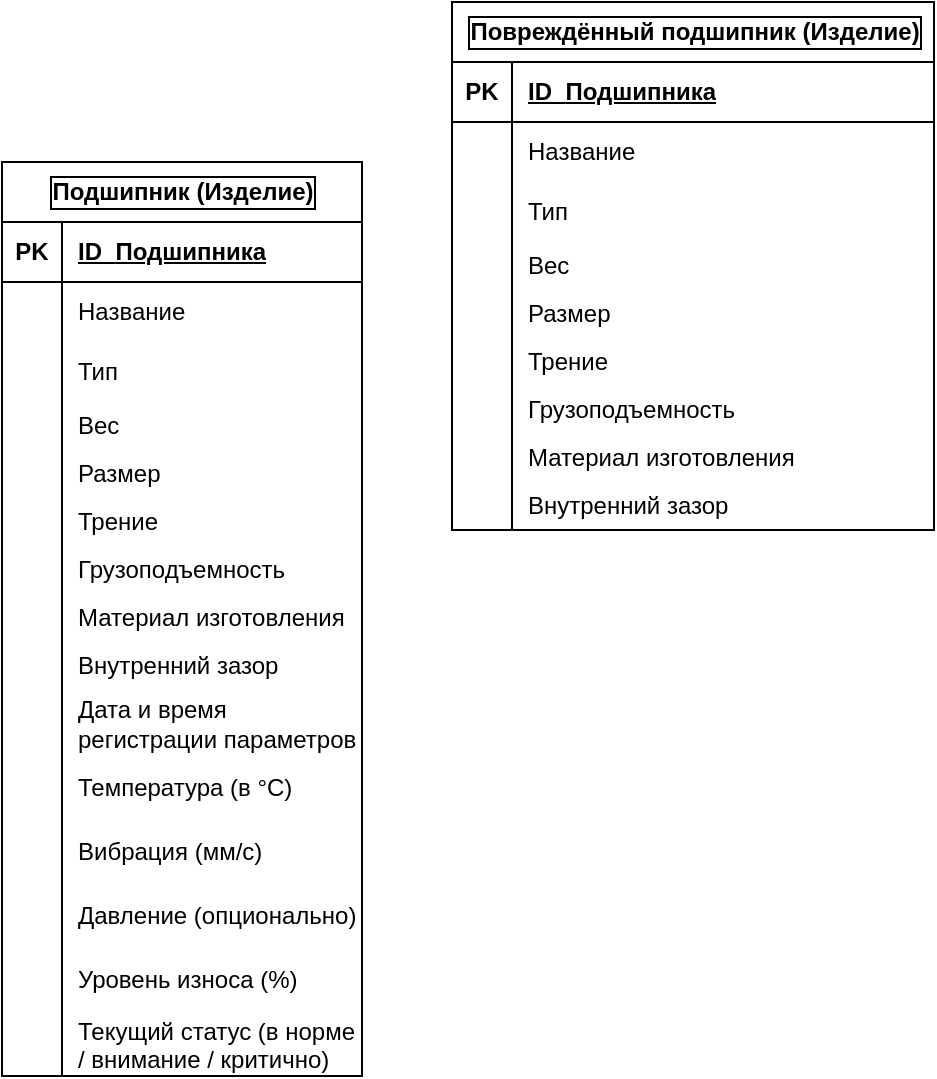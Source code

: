 <mxfile version="27.1.4">
  <diagram name="Страница — 1" id="sjX6we8WSBwKFclhdS3Y">
    <mxGraphModel dx="1626" dy="892" grid="0" gridSize="10" guides="1" tooltips="1" connect="1" arrows="1" fold="1" page="0" pageScale="1" pageWidth="827" pageHeight="1169" background="light-dark(#FFFFFF,#FFFFFF)" math="0" shadow="0">
      <root>
        <mxCell id="0" />
        <mxCell id="1" parent="0" />
        <mxCell id="w76kFxIlt3MSEbVu-9mh-78" value="&lt;span&gt;Подшипник&amp;nbsp;(Изделие)&lt;/span&gt;" style="shape=table;startSize=30;container=1;collapsible=1;childLayout=tableLayout;fixedRows=1;rowLines=0;fontStyle=1;align=center;resizeLast=1;html=1;fillColor=none;fontColor=light-dark(#000000,#000000);labelBorderColor=light-dark(#000000,#000000);textShadow=0;strokeColor=light-dark(#000000,#000000);swimlaneFillColor=none;" vertex="1" parent="1">
          <mxGeometry x="42" y="162" width="180" height="457" as="geometry" />
        </mxCell>
        <mxCell id="w76kFxIlt3MSEbVu-9mh-79" value="" style="shape=tableRow;horizontal=0;startSize=0;swimlaneHead=0;swimlaneBody=0;fillColor=none;collapsible=0;dropTarget=0;points=[[0,0.5],[1,0.5]];portConstraint=eastwest;top=0;left=0;right=0;bottom=1;strokeColor=light-dark(#000000,#000000);" vertex="1" parent="w76kFxIlt3MSEbVu-9mh-78">
          <mxGeometry y="30" width="180" height="30" as="geometry" />
        </mxCell>
        <mxCell id="w76kFxIlt3MSEbVu-9mh-80" value="PK" style="shape=partialRectangle;connectable=0;fillColor=none;top=0;left=0;bottom=0;right=0;fontStyle=1;overflow=hidden;whiteSpace=wrap;html=1;fontColor=light-dark(#000000,#000000);" vertex="1" parent="w76kFxIlt3MSEbVu-9mh-79">
          <mxGeometry width="30" height="30" as="geometry">
            <mxRectangle width="30" height="30" as="alternateBounds" />
          </mxGeometry>
        </mxCell>
        <mxCell id="w76kFxIlt3MSEbVu-9mh-81" value="&lt;font style=&quot;&quot;&gt;&lt;font style=&quot;color: light-dark(rgb(0, 0, 0), rgb(0, 0, 0));&quot;&gt;ID_&lt;/font&gt;&lt;span style=&quot;text-align: center; text-wrap-mode: nowrap;&quot;&gt;&lt;font style=&quot;color: light-dark(rgb(0, 0, 0), rgb(0, 0, 0));&quot;&gt;Подшипника&lt;/font&gt;&lt;/span&gt;&lt;/font&gt;" style="shape=partialRectangle;connectable=0;fillColor=none;top=0;left=0;bottom=0;right=0;align=left;spacingLeft=6;fontStyle=5;overflow=hidden;whiteSpace=wrap;html=1;" vertex="1" parent="w76kFxIlt3MSEbVu-9mh-79">
          <mxGeometry x="30" width="150" height="30" as="geometry">
            <mxRectangle width="150" height="30" as="alternateBounds" />
          </mxGeometry>
        </mxCell>
        <mxCell id="w76kFxIlt3MSEbVu-9mh-82" value="" style="shape=tableRow;horizontal=0;startSize=0;swimlaneHead=0;swimlaneBody=0;fillColor=none;collapsible=0;dropTarget=0;points=[[0,0.5],[1,0.5]];portConstraint=eastwest;top=0;left=0;right=0;bottom=0;" vertex="1" parent="w76kFxIlt3MSEbVu-9mh-78">
          <mxGeometry y="60" width="180" height="30" as="geometry" />
        </mxCell>
        <mxCell id="w76kFxIlt3MSEbVu-9mh-83" value="" style="shape=partialRectangle;connectable=0;fillColor=none;top=0;left=0;bottom=0;right=0;editable=1;overflow=hidden;whiteSpace=wrap;html=1;" vertex="1" parent="w76kFxIlt3MSEbVu-9mh-82">
          <mxGeometry width="30" height="30" as="geometry">
            <mxRectangle width="30" height="30" as="alternateBounds" />
          </mxGeometry>
        </mxCell>
        <mxCell id="w76kFxIlt3MSEbVu-9mh-84" value="&lt;font style=&quot;color: light-dark(rgb(0, 0, 0), rgb(0, 0, 0));&quot;&gt;Название&lt;/font&gt;" style="shape=partialRectangle;connectable=0;fillColor=none;top=0;left=0;bottom=0;right=0;align=left;spacingLeft=6;overflow=hidden;whiteSpace=wrap;html=1;strokeColor=light-dark(#000000,#000000);" vertex="1" parent="w76kFxIlt3MSEbVu-9mh-82">
          <mxGeometry x="30" width="150" height="30" as="geometry">
            <mxRectangle width="150" height="30" as="alternateBounds" />
          </mxGeometry>
        </mxCell>
        <mxCell id="w76kFxIlt3MSEbVu-9mh-85" value="" style="shape=tableRow;horizontal=0;startSize=0;swimlaneHead=0;swimlaneBody=0;fillColor=none;collapsible=0;dropTarget=0;points=[[0,0.5],[1,0.5]];portConstraint=eastwest;top=0;left=0;right=0;bottom=0;" vertex="1" parent="w76kFxIlt3MSEbVu-9mh-78">
          <mxGeometry y="90" width="180" height="30" as="geometry" />
        </mxCell>
        <mxCell id="w76kFxIlt3MSEbVu-9mh-86" value="" style="shape=partialRectangle;connectable=0;fillColor=none;top=0;left=0;bottom=0;right=0;editable=1;overflow=hidden;whiteSpace=wrap;html=1;" vertex="1" parent="w76kFxIlt3MSEbVu-9mh-85">
          <mxGeometry width="30" height="30" as="geometry">
            <mxRectangle width="30" height="30" as="alternateBounds" />
          </mxGeometry>
        </mxCell>
        <mxCell id="w76kFxIlt3MSEbVu-9mh-87" value="&lt;font style=&quot;color: light-dark(rgb(0, 0, 0), rgb(0, 0, 0));&quot;&gt;Тип&lt;/font&gt;" style="shape=partialRectangle;connectable=0;fillColor=none;top=0;left=0;bottom=0;right=0;align=left;spacingLeft=6;overflow=hidden;whiteSpace=wrap;html=1;strokeColor=light-dark(#000000,#000000);" vertex="1" parent="w76kFxIlt3MSEbVu-9mh-85">
          <mxGeometry x="30" width="150" height="30" as="geometry">
            <mxRectangle width="150" height="30" as="alternateBounds" />
          </mxGeometry>
        </mxCell>
        <mxCell id="w76kFxIlt3MSEbVu-9mh-88" value="" style="shape=tableRow;horizontal=0;startSize=0;swimlaneHead=0;swimlaneBody=0;fillColor=none;collapsible=0;dropTarget=0;points=[[0,0.5],[1,0.5]];portConstraint=eastwest;top=0;left=0;right=0;bottom=0;" vertex="1" parent="w76kFxIlt3MSEbVu-9mh-78">
          <mxGeometry y="120" width="180" height="24" as="geometry" />
        </mxCell>
        <mxCell id="w76kFxIlt3MSEbVu-9mh-89" value="" style="shape=partialRectangle;connectable=0;fillColor=none;top=0;left=0;bottom=0;right=0;editable=1;overflow=hidden;whiteSpace=wrap;html=1;" vertex="1" parent="w76kFxIlt3MSEbVu-9mh-88">
          <mxGeometry width="30" height="24" as="geometry">
            <mxRectangle width="30" height="24" as="alternateBounds" />
          </mxGeometry>
        </mxCell>
        <mxCell id="w76kFxIlt3MSEbVu-9mh-90" value="&lt;font style=&quot;color: light-dark(rgb(0, 0, 0), rgb(0, 0, 0));&quot;&gt;Вес&lt;/font&gt;" style="shape=partialRectangle;connectable=0;fillColor=none;top=0;left=0;bottom=0;right=0;align=left;spacingLeft=6;overflow=hidden;whiteSpace=wrap;html=1;strokeColor=light-dark(#000000,#000000);" vertex="1" parent="w76kFxIlt3MSEbVu-9mh-88">
          <mxGeometry x="30" width="150" height="24" as="geometry">
            <mxRectangle width="150" height="24" as="alternateBounds" />
          </mxGeometry>
        </mxCell>
        <mxCell id="w76kFxIlt3MSEbVu-9mh-110" value="" style="shape=tableRow;horizontal=0;startSize=0;swimlaneHead=0;swimlaneBody=0;fillColor=none;collapsible=0;dropTarget=0;points=[[0,0.5],[1,0.5]];portConstraint=eastwest;top=0;left=0;right=0;bottom=0;" vertex="1" parent="w76kFxIlt3MSEbVu-9mh-78">
          <mxGeometry y="144" width="180" height="24" as="geometry" />
        </mxCell>
        <mxCell id="w76kFxIlt3MSEbVu-9mh-111" value="" style="shape=partialRectangle;connectable=0;fillColor=none;top=0;left=0;bottom=0;right=0;editable=1;overflow=hidden;whiteSpace=wrap;html=1;" vertex="1" parent="w76kFxIlt3MSEbVu-9mh-110">
          <mxGeometry width="30" height="24" as="geometry">
            <mxRectangle width="30" height="24" as="alternateBounds" />
          </mxGeometry>
        </mxCell>
        <mxCell id="w76kFxIlt3MSEbVu-9mh-112" value="&lt;font style=&quot;color: light-dark(rgb(0, 0, 0), rgb(0, 0, 0));&quot;&gt;Размер&amp;nbsp;&lt;/font&gt;" style="shape=partialRectangle;connectable=0;fillColor=none;top=0;left=0;bottom=0;right=0;align=left;spacingLeft=6;overflow=hidden;whiteSpace=wrap;html=1;strokeColor=light-dark(#000000,#000000);" vertex="1" parent="w76kFxIlt3MSEbVu-9mh-110">
          <mxGeometry x="30" width="150" height="24" as="geometry">
            <mxRectangle width="150" height="24" as="alternateBounds" />
          </mxGeometry>
        </mxCell>
        <mxCell id="w76kFxIlt3MSEbVu-9mh-113" value="" style="shape=tableRow;horizontal=0;startSize=0;swimlaneHead=0;swimlaneBody=0;fillColor=none;collapsible=0;dropTarget=0;points=[[0,0.5],[1,0.5]];portConstraint=eastwest;top=0;left=0;right=0;bottom=0;" vertex="1" parent="w76kFxIlt3MSEbVu-9mh-78">
          <mxGeometry y="168" width="180" height="24" as="geometry" />
        </mxCell>
        <mxCell id="w76kFxIlt3MSEbVu-9mh-114" value="" style="shape=partialRectangle;connectable=0;fillColor=none;top=0;left=0;bottom=0;right=0;editable=1;overflow=hidden;whiteSpace=wrap;html=1;" vertex="1" parent="w76kFxIlt3MSEbVu-9mh-113">
          <mxGeometry width="30" height="24" as="geometry">
            <mxRectangle width="30" height="24" as="alternateBounds" />
          </mxGeometry>
        </mxCell>
        <mxCell id="w76kFxIlt3MSEbVu-9mh-115" value="&lt;font style=&quot;color: light-dark(rgb(0, 0, 0), rgb(0, 0, 0));&quot;&gt;Трение&lt;/font&gt;" style="shape=partialRectangle;connectable=0;fillColor=none;top=0;left=0;bottom=0;right=0;align=left;spacingLeft=6;overflow=hidden;whiteSpace=wrap;html=1;strokeColor=light-dark(#000000,#000000);" vertex="1" parent="w76kFxIlt3MSEbVu-9mh-113">
          <mxGeometry x="30" width="150" height="24" as="geometry">
            <mxRectangle width="150" height="24" as="alternateBounds" />
          </mxGeometry>
        </mxCell>
        <mxCell id="w76kFxIlt3MSEbVu-9mh-116" value="" style="shape=tableRow;horizontal=0;startSize=0;swimlaneHead=0;swimlaneBody=0;fillColor=none;collapsible=0;dropTarget=0;points=[[0,0.5],[1,0.5]];portConstraint=eastwest;top=0;left=0;right=0;bottom=0;" vertex="1" parent="w76kFxIlt3MSEbVu-9mh-78">
          <mxGeometry y="192" width="180" height="24" as="geometry" />
        </mxCell>
        <mxCell id="w76kFxIlt3MSEbVu-9mh-117" value="" style="shape=partialRectangle;connectable=0;fillColor=none;top=0;left=0;bottom=0;right=0;editable=1;overflow=hidden;whiteSpace=wrap;html=1;" vertex="1" parent="w76kFxIlt3MSEbVu-9mh-116">
          <mxGeometry width="30" height="24" as="geometry">
            <mxRectangle width="30" height="24" as="alternateBounds" />
          </mxGeometry>
        </mxCell>
        <mxCell id="w76kFxIlt3MSEbVu-9mh-118" value="&lt;font style=&quot;color: light-dark(rgb(0, 0, 0), rgb(0, 0, 0));&quot;&gt;Грузоподъемность&lt;/font&gt;" style="shape=partialRectangle;connectable=0;fillColor=none;top=0;left=0;bottom=0;right=0;align=left;spacingLeft=6;overflow=hidden;whiteSpace=wrap;html=1;strokeColor=light-dark(#000000,#000000);" vertex="1" parent="w76kFxIlt3MSEbVu-9mh-116">
          <mxGeometry x="30" width="150" height="24" as="geometry">
            <mxRectangle width="150" height="24" as="alternateBounds" />
          </mxGeometry>
        </mxCell>
        <mxCell id="w76kFxIlt3MSEbVu-9mh-119" value="" style="shape=tableRow;horizontal=0;startSize=0;swimlaneHead=0;swimlaneBody=0;fillColor=none;collapsible=0;dropTarget=0;points=[[0,0.5],[1,0.5]];portConstraint=eastwest;top=0;left=0;right=0;bottom=0;" vertex="1" parent="w76kFxIlt3MSEbVu-9mh-78">
          <mxGeometry y="216" width="180" height="24" as="geometry" />
        </mxCell>
        <mxCell id="w76kFxIlt3MSEbVu-9mh-120" value="" style="shape=partialRectangle;connectable=0;fillColor=none;top=0;left=0;bottom=0;right=0;editable=1;overflow=hidden;whiteSpace=wrap;html=1;" vertex="1" parent="w76kFxIlt3MSEbVu-9mh-119">
          <mxGeometry width="30" height="24" as="geometry">
            <mxRectangle width="30" height="24" as="alternateBounds" />
          </mxGeometry>
        </mxCell>
        <mxCell id="w76kFxIlt3MSEbVu-9mh-121" value="&lt;font style=&quot;color: light-dark(rgb(0, 0, 0), rgb(0, 0, 0));&quot;&gt;Материал изготовления&lt;/font&gt;" style="shape=partialRectangle;connectable=0;fillColor=none;top=0;left=0;bottom=0;right=0;align=left;spacingLeft=6;overflow=hidden;whiteSpace=wrap;html=1;strokeColor=light-dark(#000000,#000000);" vertex="1" parent="w76kFxIlt3MSEbVu-9mh-119">
          <mxGeometry x="30" width="150" height="24" as="geometry">
            <mxRectangle width="150" height="24" as="alternateBounds" />
          </mxGeometry>
        </mxCell>
        <mxCell id="w76kFxIlt3MSEbVu-9mh-122" value="" style="shape=tableRow;horizontal=0;startSize=0;swimlaneHead=0;swimlaneBody=0;fillColor=none;collapsible=0;dropTarget=0;points=[[0,0.5],[1,0.5]];portConstraint=eastwest;top=0;left=0;right=0;bottom=0;" vertex="1" parent="w76kFxIlt3MSEbVu-9mh-78">
          <mxGeometry y="240" width="180" height="24" as="geometry" />
        </mxCell>
        <mxCell id="w76kFxIlt3MSEbVu-9mh-123" value="" style="shape=partialRectangle;connectable=0;fillColor=none;top=0;left=0;bottom=0;right=0;editable=1;overflow=hidden;whiteSpace=wrap;html=1;" vertex="1" parent="w76kFxIlt3MSEbVu-9mh-122">
          <mxGeometry width="30" height="24" as="geometry">
            <mxRectangle width="30" height="24" as="alternateBounds" />
          </mxGeometry>
        </mxCell>
        <mxCell id="w76kFxIlt3MSEbVu-9mh-124" value="&lt;font style=&quot;color: light-dark(rgb(0, 0, 0), rgb(0, 0, 0));&quot;&gt;Внутренний зазор&lt;/font&gt;" style="shape=partialRectangle;connectable=0;fillColor=none;top=0;left=0;bottom=0;right=0;align=left;spacingLeft=6;overflow=hidden;whiteSpace=wrap;html=1;strokeColor=light-dark(#000000,#000000);" vertex="1" parent="w76kFxIlt3MSEbVu-9mh-122">
          <mxGeometry x="30" width="150" height="24" as="geometry">
            <mxRectangle width="150" height="24" as="alternateBounds" />
          </mxGeometry>
        </mxCell>
        <mxCell id="w76kFxIlt3MSEbVu-9mh-153" value="" style="shape=tableRow;horizontal=0;startSize=0;swimlaneHead=0;swimlaneBody=0;fillColor=none;collapsible=0;dropTarget=0;points=[[0,0.5],[1,0.5]];portConstraint=eastwest;top=0;left=0;right=0;bottom=0;" vertex="1" parent="w76kFxIlt3MSEbVu-9mh-78">
          <mxGeometry y="264" width="180" height="33" as="geometry" />
        </mxCell>
        <mxCell id="w76kFxIlt3MSEbVu-9mh-154" value="" style="shape=partialRectangle;connectable=0;fillColor=none;top=0;left=0;bottom=0;right=0;editable=1;overflow=hidden;whiteSpace=wrap;html=1;" vertex="1" parent="w76kFxIlt3MSEbVu-9mh-153">
          <mxGeometry width="30" height="33" as="geometry">
            <mxRectangle width="30" height="33" as="alternateBounds" />
          </mxGeometry>
        </mxCell>
        <mxCell id="w76kFxIlt3MSEbVu-9mh-155" value="&lt;font style=&quot;color: light-dark(rgb(0, 0, 0), rgb(0, 0, 0));&quot;&gt;Дата и время регистрации параметров&lt;/font&gt;" style="shape=partialRectangle;connectable=0;fillColor=none;top=0;left=0;bottom=0;right=0;align=left;spacingLeft=6;overflow=hidden;whiteSpace=wrap;html=1;strokeColor=light-dark(#000000,#000000);" vertex="1" parent="w76kFxIlt3MSEbVu-9mh-153">
          <mxGeometry x="30" width="150" height="33" as="geometry">
            <mxRectangle width="150" height="33" as="alternateBounds" />
          </mxGeometry>
        </mxCell>
        <mxCell id="w76kFxIlt3MSEbVu-9mh-165" value="" style="shape=tableRow;horizontal=0;startSize=0;swimlaneHead=0;swimlaneBody=0;fillColor=none;collapsible=0;dropTarget=0;points=[[0,0.5],[1,0.5]];portConstraint=eastwest;top=0;left=0;right=0;bottom=0;" vertex="1" parent="w76kFxIlt3MSEbVu-9mh-78">
          <mxGeometry y="297" width="180" height="32" as="geometry" />
        </mxCell>
        <mxCell id="w76kFxIlt3MSEbVu-9mh-166" value="" style="shape=partialRectangle;connectable=0;fillColor=none;top=0;left=0;bottom=0;right=0;editable=1;overflow=hidden;whiteSpace=wrap;html=1;" vertex="1" parent="w76kFxIlt3MSEbVu-9mh-165">
          <mxGeometry width="30" height="32" as="geometry">
            <mxRectangle width="30" height="32" as="alternateBounds" />
          </mxGeometry>
        </mxCell>
        <mxCell id="w76kFxIlt3MSEbVu-9mh-167" value="&lt;font style=&quot;color: light-dark(rgb(0, 0, 0), rgb(0, 0, 0));&quot;&gt;Температура (в °C)&lt;/font&gt;" style="shape=partialRectangle;connectable=0;fillColor=none;top=0;left=0;bottom=0;right=0;align=left;spacingLeft=6;overflow=hidden;whiteSpace=wrap;html=1;strokeColor=light-dark(#000000,#000000);" vertex="1" parent="w76kFxIlt3MSEbVu-9mh-165">
          <mxGeometry x="30" width="150" height="32" as="geometry">
            <mxRectangle width="150" height="32" as="alternateBounds" />
          </mxGeometry>
        </mxCell>
        <mxCell id="w76kFxIlt3MSEbVu-9mh-202" value="" style="shape=tableRow;horizontal=0;startSize=0;swimlaneHead=0;swimlaneBody=0;fillColor=none;collapsible=0;dropTarget=0;points=[[0,0.5],[1,0.5]];portConstraint=eastwest;top=0;left=0;right=0;bottom=0;" vertex="1" parent="w76kFxIlt3MSEbVu-9mh-78">
          <mxGeometry y="329" width="180" height="32" as="geometry" />
        </mxCell>
        <mxCell id="w76kFxIlt3MSEbVu-9mh-203" value="" style="shape=partialRectangle;connectable=0;fillColor=none;top=0;left=0;bottom=0;right=0;editable=1;overflow=hidden;whiteSpace=wrap;html=1;" vertex="1" parent="w76kFxIlt3MSEbVu-9mh-202">
          <mxGeometry width="30" height="32" as="geometry">
            <mxRectangle width="30" height="32" as="alternateBounds" />
          </mxGeometry>
        </mxCell>
        <mxCell id="w76kFxIlt3MSEbVu-9mh-204" value="&lt;font style=&quot;color: light-dark(rgb(0, 0, 0), rgb(0, 0, 0));&quot;&gt;Вибрация (мм/с)&lt;/font&gt;" style="shape=partialRectangle;connectable=0;fillColor=none;top=0;left=0;bottom=0;right=0;align=left;spacingLeft=6;overflow=hidden;whiteSpace=wrap;html=1;strokeColor=light-dark(#000000,#000000);" vertex="1" parent="w76kFxIlt3MSEbVu-9mh-202">
          <mxGeometry x="30" width="150" height="32" as="geometry">
            <mxRectangle width="150" height="32" as="alternateBounds" />
          </mxGeometry>
        </mxCell>
        <mxCell id="w76kFxIlt3MSEbVu-9mh-205" value="" style="shape=tableRow;horizontal=0;startSize=0;swimlaneHead=0;swimlaneBody=0;fillColor=none;collapsible=0;dropTarget=0;points=[[0,0.5],[1,0.5]];portConstraint=eastwest;top=0;left=0;right=0;bottom=0;" vertex="1" parent="w76kFxIlt3MSEbVu-9mh-78">
          <mxGeometry y="361" width="180" height="32" as="geometry" />
        </mxCell>
        <mxCell id="w76kFxIlt3MSEbVu-9mh-206" value="" style="shape=partialRectangle;connectable=0;fillColor=none;top=0;left=0;bottom=0;right=0;editable=1;overflow=hidden;whiteSpace=wrap;html=1;" vertex="1" parent="w76kFxIlt3MSEbVu-9mh-205">
          <mxGeometry width="30" height="32" as="geometry">
            <mxRectangle width="30" height="32" as="alternateBounds" />
          </mxGeometry>
        </mxCell>
        <mxCell id="w76kFxIlt3MSEbVu-9mh-207" value="&lt;font style=&quot;color: light-dark(rgb(0, 0, 0), rgb(0, 0, 0));&quot;&gt;Давление (опционально)&lt;/font&gt;" style="shape=partialRectangle;connectable=0;fillColor=none;top=0;left=0;bottom=0;right=0;align=left;spacingLeft=6;overflow=hidden;whiteSpace=wrap;html=1;strokeColor=light-dark(#000000,#000000);" vertex="1" parent="w76kFxIlt3MSEbVu-9mh-205">
          <mxGeometry x="30" width="150" height="32" as="geometry">
            <mxRectangle width="150" height="32" as="alternateBounds" />
          </mxGeometry>
        </mxCell>
        <mxCell id="w76kFxIlt3MSEbVu-9mh-248" value="" style="shape=tableRow;horizontal=0;startSize=0;swimlaneHead=0;swimlaneBody=0;fillColor=none;collapsible=0;dropTarget=0;points=[[0,0.5],[1,0.5]];portConstraint=eastwest;top=0;left=0;right=0;bottom=0;" vertex="1" parent="w76kFxIlt3MSEbVu-9mh-78">
          <mxGeometry y="393" width="180" height="32" as="geometry" />
        </mxCell>
        <mxCell id="w76kFxIlt3MSEbVu-9mh-249" value="" style="shape=partialRectangle;connectable=0;fillColor=none;top=0;left=0;bottom=0;right=0;editable=1;overflow=hidden;whiteSpace=wrap;html=1;" vertex="1" parent="w76kFxIlt3MSEbVu-9mh-248">
          <mxGeometry width="30" height="32" as="geometry">
            <mxRectangle width="30" height="32" as="alternateBounds" />
          </mxGeometry>
        </mxCell>
        <mxCell id="w76kFxIlt3MSEbVu-9mh-250" value="&lt;font style=&quot;color: light-dark(rgb(0, 0, 0), rgb(0, 0, 0));&quot;&gt;Уровень износа (%)&lt;/font&gt;" style="shape=partialRectangle;connectable=0;fillColor=none;top=0;left=0;bottom=0;right=0;align=left;spacingLeft=6;overflow=hidden;whiteSpace=wrap;html=1;strokeColor=light-dark(#000000,#000000);" vertex="1" parent="w76kFxIlt3MSEbVu-9mh-248">
          <mxGeometry x="30" width="150" height="32" as="geometry">
            <mxRectangle width="150" height="32" as="alternateBounds" />
          </mxGeometry>
        </mxCell>
        <mxCell id="w76kFxIlt3MSEbVu-9mh-251" value="" style="shape=tableRow;horizontal=0;startSize=0;swimlaneHead=0;swimlaneBody=0;fillColor=none;collapsible=0;dropTarget=0;points=[[0,0.5],[1,0.5]];portConstraint=eastwest;top=0;left=0;right=0;bottom=0;" vertex="1" parent="w76kFxIlt3MSEbVu-9mh-78">
          <mxGeometry y="425" width="180" height="32" as="geometry" />
        </mxCell>
        <mxCell id="w76kFxIlt3MSEbVu-9mh-252" value="" style="shape=partialRectangle;connectable=0;fillColor=none;top=0;left=0;bottom=0;right=0;editable=1;overflow=hidden;whiteSpace=wrap;html=1;" vertex="1" parent="w76kFxIlt3MSEbVu-9mh-251">
          <mxGeometry width="30" height="32" as="geometry">
            <mxRectangle width="30" height="32" as="alternateBounds" />
          </mxGeometry>
        </mxCell>
        <mxCell id="w76kFxIlt3MSEbVu-9mh-253" value="&lt;font style=&quot;color: light-dark(rgb(0, 0, 0), rgb(0, 0, 0));&quot;&gt;Текущий статус (в норме / внимание / критично)&lt;/font&gt;" style="shape=partialRectangle;connectable=0;fillColor=none;top=0;left=0;bottom=0;right=0;align=left;spacingLeft=6;overflow=hidden;whiteSpace=wrap;html=1;strokeColor=light-dark(#000000,#000000);" vertex="1" parent="w76kFxIlt3MSEbVu-9mh-251">
          <mxGeometry x="30" width="150" height="32" as="geometry">
            <mxRectangle width="150" height="32" as="alternateBounds" />
          </mxGeometry>
        </mxCell>
        <mxCell id="w76kFxIlt3MSEbVu-9mh-125" value="&lt;span&gt;Повреждённый подшипник&amp;nbsp;(Изделие)&lt;/span&gt;" style="shape=table;startSize=30;container=1;collapsible=1;childLayout=tableLayout;fixedRows=1;rowLines=0;fontStyle=1;align=center;resizeLast=1;html=1;fillColor=none;fontColor=light-dark(#000000,#000000);labelBorderColor=light-dark(#000000,#000000);textShadow=0;strokeColor=light-dark(#000000,#000000);swimlaneFillColor=none;" vertex="1" parent="1">
          <mxGeometry x="267" y="82" width="241" height="264" as="geometry" />
        </mxCell>
        <mxCell id="w76kFxIlt3MSEbVu-9mh-126" value="" style="shape=tableRow;horizontal=0;startSize=0;swimlaneHead=0;swimlaneBody=0;fillColor=none;collapsible=0;dropTarget=0;points=[[0,0.5],[1,0.5]];portConstraint=eastwest;top=0;left=0;right=0;bottom=1;strokeColor=light-dark(#000000,#000000);" vertex="1" parent="w76kFxIlt3MSEbVu-9mh-125">
          <mxGeometry y="30" width="241" height="30" as="geometry" />
        </mxCell>
        <mxCell id="w76kFxIlt3MSEbVu-9mh-127" value="PK" style="shape=partialRectangle;connectable=0;fillColor=none;top=0;left=0;bottom=0;right=0;fontStyle=1;overflow=hidden;whiteSpace=wrap;html=1;fontColor=light-dark(#000000,#000000);" vertex="1" parent="w76kFxIlt3MSEbVu-9mh-126">
          <mxGeometry width="30" height="30" as="geometry">
            <mxRectangle width="30" height="30" as="alternateBounds" />
          </mxGeometry>
        </mxCell>
        <mxCell id="w76kFxIlt3MSEbVu-9mh-128" value="&lt;font style=&quot;&quot;&gt;&lt;font style=&quot;color: light-dark(rgb(0, 0, 0), rgb(0, 0, 0));&quot;&gt;ID_&lt;/font&gt;&lt;span style=&quot;text-align: center; text-wrap-mode: nowrap;&quot;&gt;&lt;font style=&quot;color: light-dark(rgb(0, 0, 0), rgb(0, 0, 0));&quot;&gt;Подшипника&lt;/font&gt;&lt;/span&gt;&lt;/font&gt;" style="shape=partialRectangle;connectable=0;fillColor=none;top=0;left=0;bottom=0;right=0;align=left;spacingLeft=6;fontStyle=5;overflow=hidden;whiteSpace=wrap;html=1;" vertex="1" parent="w76kFxIlt3MSEbVu-9mh-126">
          <mxGeometry x="30" width="211" height="30" as="geometry">
            <mxRectangle width="211" height="30" as="alternateBounds" />
          </mxGeometry>
        </mxCell>
        <mxCell id="w76kFxIlt3MSEbVu-9mh-129" value="" style="shape=tableRow;horizontal=0;startSize=0;swimlaneHead=0;swimlaneBody=0;fillColor=none;collapsible=0;dropTarget=0;points=[[0,0.5],[1,0.5]];portConstraint=eastwest;top=0;left=0;right=0;bottom=0;" vertex="1" parent="w76kFxIlt3MSEbVu-9mh-125">
          <mxGeometry y="60" width="241" height="30" as="geometry" />
        </mxCell>
        <mxCell id="w76kFxIlt3MSEbVu-9mh-130" value="" style="shape=partialRectangle;connectable=0;fillColor=none;top=0;left=0;bottom=0;right=0;editable=1;overflow=hidden;whiteSpace=wrap;html=1;" vertex="1" parent="w76kFxIlt3MSEbVu-9mh-129">
          <mxGeometry width="30" height="30" as="geometry">
            <mxRectangle width="30" height="30" as="alternateBounds" />
          </mxGeometry>
        </mxCell>
        <mxCell id="w76kFxIlt3MSEbVu-9mh-131" value="&lt;font style=&quot;color: light-dark(rgb(0, 0, 0), rgb(0, 0, 0));&quot;&gt;Название&lt;/font&gt;" style="shape=partialRectangle;connectable=0;fillColor=none;top=0;left=0;bottom=0;right=0;align=left;spacingLeft=6;overflow=hidden;whiteSpace=wrap;html=1;strokeColor=light-dark(#000000,#000000);" vertex="1" parent="w76kFxIlt3MSEbVu-9mh-129">
          <mxGeometry x="30" width="211" height="30" as="geometry">
            <mxRectangle width="211" height="30" as="alternateBounds" />
          </mxGeometry>
        </mxCell>
        <mxCell id="w76kFxIlt3MSEbVu-9mh-132" value="" style="shape=tableRow;horizontal=0;startSize=0;swimlaneHead=0;swimlaneBody=0;fillColor=none;collapsible=0;dropTarget=0;points=[[0,0.5],[1,0.5]];portConstraint=eastwest;top=0;left=0;right=0;bottom=0;" vertex="1" parent="w76kFxIlt3MSEbVu-9mh-125">
          <mxGeometry y="90" width="241" height="30" as="geometry" />
        </mxCell>
        <mxCell id="w76kFxIlt3MSEbVu-9mh-133" value="" style="shape=partialRectangle;connectable=0;fillColor=none;top=0;left=0;bottom=0;right=0;editable=1;overflow=hidden;whiteSpace=wrap;html=1;" vertex="1" parent="w76kFxIlt3MSEbVu-9mh-132">
          <mxGeometry width="30" height="30" as="geometry">
            <mxRectangle width="30" height="30" as="alternateBounds" />
          </mxGeometry>
        </mxCell>
        <mxCell id="w76kFxIlt3MSEbVu-9mh-134" value="&lt;font style=&quot;color: light-dark(rgb(0, 0, 0), rgb(0, 0, 0));&quot;&gt;Тип&lt;/font&gt;" style="shape=partialRectangle;connectable=0;fillColor=none;top=0;left=0;bottom=0;right=0;align=left;spacingLeft=6;overflow=hidden;whiteSpace=wrap;html=1;strokeColor=light-dark(#000000,#000000);" vertex="1" parent="w76kFxIlt3MSEbVu-9mh-132">
          <mxGeometry x="30" width="211" height="30" as="geometry">
            <mxRectangle width="211" height="30" as="alternateBounds" />
          </mxGeometry>
        </mxCell>
        <mxCell id="w76kFxIlt3MSEbVu-9mh-135" value="" style="shape=tableRow;horizontal=0;startSize=0;swimlaneHead=0;swimlaneBody=0;fillColor=none;collapsible=0;dropTarget=0;points=[[0,0.5],[1,0.5]];portConstraint=eastwest;top=0;left=0;right=0;bottom=0;" vertex="1" parent="w76kFxIlt3MSEbVu-9mh-125">
          <mxGeometry y="120" width="241" height="24" as="geometry" />
        </mxCell>
        <mxCell id="w76kFxIlt3MSEbVu-9mh-136" value="" style="shape=partialRectangle;connectable=0;fillColor=none;top=0;left=0;bottom=0;right=0;editable=1;overflow=hidden;whiteSpace=wrap;html=1;" vertex="1" parent="w76kFxIlt3MSEbVu-9mh-135">
          <mxGeometry width="30" height="24" as="geometry">
            <mxRectangle width="30" height="24" as="alternateBounds" />
          </mxGeometry>
        </mxCell>
        <mxCell id="w76kFxIlt3MSEbVu-9mh-137" value="&lt;font style=&quot;color: light-dark(rgb(0, 0, 0), rgb(0, 0, 0));&quot;&gt;Вес&lt;/font&gt;" style="shape=partialRectangle;connectable=0;fillColor=none;top=0;left=0;bottom=0;right=0;align=left;spacingLeft=6;overflow=hidden;whiteSpace=wrap;html=1;strokeColor=light-dark(#000000,#000000);" vertex="1" parent="w76kFxIlt3MSEbVu-9mh-135">
          <mxGeometry x="30" width="211" height="24" as="geometry">
            <mxRectangle width="211" height="24" as="alternateBounds" />
          </mxGeometry>
        </mxCell>
        <mxCell id="w76kFxIlt3MSEbVu-9mh-138" value="" style="shape=tableRow;horizontal=0;startSize=0;swimlaneHead=0;swimlaneBody=0;fillColor=none;collapsible=0;dropTarget=0;points=[[0,0.5],[1,0.5]];portConstraint=eastwest;top=0;left=0;right=0;bottom=0;" vertex="1" parent="w76kFxIlt3MSEbVu-9mh-125">
          <mxGeometry y="144" width="241" height="24" as="geometry" />
        </mxCell>
        <mxCell id="w76kFxIlt3MSEbVu-9mh-139" value="" style="shape=partialRectangle;connectable=0;fillColor=none;top=0;left=0;bottom=0;right=0;editable=1;overflow=hidden;whiteSpace=wrap;html=1;" vertex="1" parent="w76kFxIlt3MSEbVu-9mh-138">
          <mxGeometry width="30" height="24" as="geometry">
            <mxRectangle width="30" height="24" as="alternateBounds" />
          </mxGeometry>
        </mxCell>
        <mxCell id="w76kFxIlt3MSEbVu-9mh-140" value="&lt;font style=&quot;color: light-dark(rgb(0, 0, 0), rgb(0, 0, 0));&quot;&gt;Размер&amp;nbsp;&lt;/font&gt;" style="shape=partialRectangle;connectable=0;fillColor=none;top=0;left=0;bottom=0;right=0;align=left;spacingLeft=6;overflow=hidden;whiteSpace=wrap;html=1;strokeColor=light-dark(#000000,#000000);" vertex="1" parent="w76kFxIlt3MSEbVu-9mh-138">
          <mxGeometry x="30" width="211" height="24" as="geometry">
            <mxRectangle width="211" height="24" as="alternateBounds" />
          </mxGeometry>
        </mxCell>
        <mxCell id="w76kFxIlt3MSEbVu-9mh-141" value="" style="shape=tableRow;horizontal=0;startSize=0;swimlaneHead=0;swimlaneBody=0;fillColor=none;collapsible=0;dropTarget=0;points=[[0,0.5],[1,0.5]];portConstraint=eastwest;top=0;left=0;right=0;bottom=0;" vertex="1" parent="w76kFxIlt3MSEbVu-9mh-125">
          <mxGeometry y="168" width="241" height="24" as="geometry" />
        </mxCell>
        <mxCell id="w76kFxIlt3MSEbVu-9mh-142" value="" style="shape=partialRectangle;connectable=0;fillColor=none;top=0;left=0;bottom=0;right=0;editable=1;overflow=hidden;whiteSpace=wrap;html=1;" vertex="1" parent="w76kFxIlt3MSEbVu-9mh-141">
          <mxGeometry width="30" height="24" as="geometry">
            <mxRectangle width="30" height="24" as="alternateBounds" />
          </mxGeometry>
        </mxCell>
        <mxCell id="w76kFxIlt3MSEbVu-9mh-143" value="&lt;font style=&quot;color: light-dark(rgb(0, 0, 0), rgb(0, 0, 0));&quot;&gt;Трение&lt;/font&gt;" style="shape=partialRectangle;connectable=0;fillColor=none;top=0;left=0;bottom=0;right=0;align=left;spacingLeft=6;overflow=hidden;whiteSpace=wrap;html=1;strokeColor=light-dark(#000000,#000000);" vertex="1" parent="w76kFxIlt3MSEbVu-9mh-141">
          <mxGeometry x="30" width="211" height="24" as="geometry">
            <mxRectangle width="211" height="24" as="alternateBounds" />
          </mxGeometry>
        </mxCell>
        <mxCell id="w76kFxIlt3MSEbVu-9mh-144" value="" style="shape=tableRow;horizontal=0;startSize=0;swimlaneHead=0;swimlaneBody=0;fillColor=none;collapsible=0;dropTarget=0;points=[[0,0.5],[1,0.5]];portConstraint=eastwest;top=0;left=0;right=0;bottom=0;" vertex="1" parent="w76kFxIlt3MSEbVu-9mh-125">
          <mxGeometry y="192" width="241" height="24" as="geometry" />
        </mxCell>
        <mxCell id="w76kFxIlt3MSEbVu-9mh-145" value="" style="shape=partialRectangle;connectable=0;fillColor=none;top=0;left=0;bottom=0;right=0;editable=1;overflow=hidden;whiteSpace=wrap;html=1;" vertex="1" parent="w76kFxIlt3MSEbVu-9mh-144">
          <mxGeometry width="30" height="24" as="geometry">
            <mxRectangle width="30" height="24" as="alternateBounds" />
          </mxGeometry>
        </mxCell>
        <mxCell id="w76kFxIlt3MSEbVu-9mh-146" value="&lt;font style=&quot;color: light-dark(rgb(0, 0, 0), rgb(0, 0, 0));&quot;&gt;Грузоподъемность&lt;/font&gt;" style="shape=partialRectangle;connectable=0;fillColor=none;top=0;left=0;bottom=0;right=0;align=left;spacingLeft=6;overflow=hidden;whiteSpace=wrap;html=1;strokeColor=light-dark(#000000,#000000);" vertex="1" parent="w76kFxIlt3MSEbVu-9mh-144">
          <mxGeometry x="30" width="211" height="24" as="geometry">
            <mxRectangle width="211" height="24" as="alternateBounds" />
          </mxGeometry>
        </mxCell>
        <mxCell id="w76kFxIlt3MSEbVu-9mh-147" value="" style="shape=tableRow;horizontal=0;startSize=0;swimlaneHead=0;swimlaneBody=0;fillColor=none;collapsible=0;dropTarget=0;points=[[0,0.5],[1,0.5]];portConstraint=eastwest;top=0;left=0;right=0;bottom=0;" vertex="1" parent="w76kFxIlt3MSEbVu-9mh-125">
          <mxGeometry y="216" width="241" height="24" as="geometry" />
        </mxCell>
        <mxCell id="w76kFxIlt3MSEbVu-9mh-148" value="" style="shape=partialRectangle;connectable=0;fillColor=none;top=0;left=0;bottom=0;right=0;editable=1;overflow=hidden;whiteSpace=wrap;html=1;" vertex="1" parent="w76kFxIlt3MSEbVu-9mh-147">
          <mxGeometry width="30" height="24" as="geometry">
            <mxRectangle width="30" height="24" as="alternateBounds" />
          </mxGeometry>
        </mxCell>
        <mxCell id="w76kFxIlt3MSEbVu-9mh-149" value="&lt;font style=&quot;color: light-dark(rgb(0, 0, 0), rgb(0, 0, 0));&quot;&gt;Материал изготовления&lt;/font&gt;" style="shape=partialRectangle;connectable=0;fillColor=none;top=0;left=0;bottom=0;right=0;align=left;spacingLeft=6;overflow=hidden;whiteSpace=wrap;html=1;strokeColor=light-dark(#000000,#000000);" vertex="1" parent="w76kFxIlt3MSEbVu-9mh-147">
          <mxGeometry x="30" width="211" height="24" as="geometry">
            <mxRectangle width="211" height="24" as="alternateBounds" />
          </mxGeometry>
        </mxCell>
        <mxCell id="w76kFxIlt3MSEbVu-9mh-150" value="" style="shape=tableRow;horizontal=0;startSize=0;swimlaneHead=0;swimlaneBody=0;fillColor=none;collapsible=0;dropTarget=0;points=[[0,0.5],[1,0.5]];portConstraint=eastwest;top=0;left=0;right=0;bottom=0;" vertex="1" parent="w76kFxIlt3MSEbVu-9mh-125">
          <mxGeometry y="240" width="241" height="24" as="geometry" />
        </mxCell>
        <mxCell id="w76kFxIlt3MSEbVu-9mh-151" value="" style="shape=partialRectangle;connectable=0;fillColor=none;top=0;left=0;bottom=0;right=0;editable=1;overflow=hidden;whiteSpace=wrap;html=1;" vertex="1" parent="w76kFxIlt3MSEbVu-9mh-150">
          <mxGeometry width="30" height="24" as="geometry">
            <mxRectangle width="30" height="24" as="alternateBounds" />
          </mxGeometry>
        </mxCell>
        <mxCell id="w76kFxIlt3MSEbVu-9mh-152" value="&lt;font style=&quot;color: light-dark(rgb(0, 0, 0), rgb(0, 0, 0));&quot;&gt;Внутренний зазор&lt;/font&gt;" style="shape=partialRectangle;connectable=0;fillColor=none;top=0;left=0;bottom=0;right=0;align=left;spacingLeft=6;overflow=hidden;whiteSpace=wrap;html=1;strokeColor=light-dark(#000000,#000000);" vertex="1" parent="w76kFxIlt3MSEbVu-9mh-150">
          <mxGeometry x="30" width="211" height="24" as="geometry">
            <mxRectangle width="211" height="24" as="alternateBounds" />
          </mxGeometry>
        </mxCell>
      </root>
    </mxGraphModel>
  </diagram>
</mxfile>
